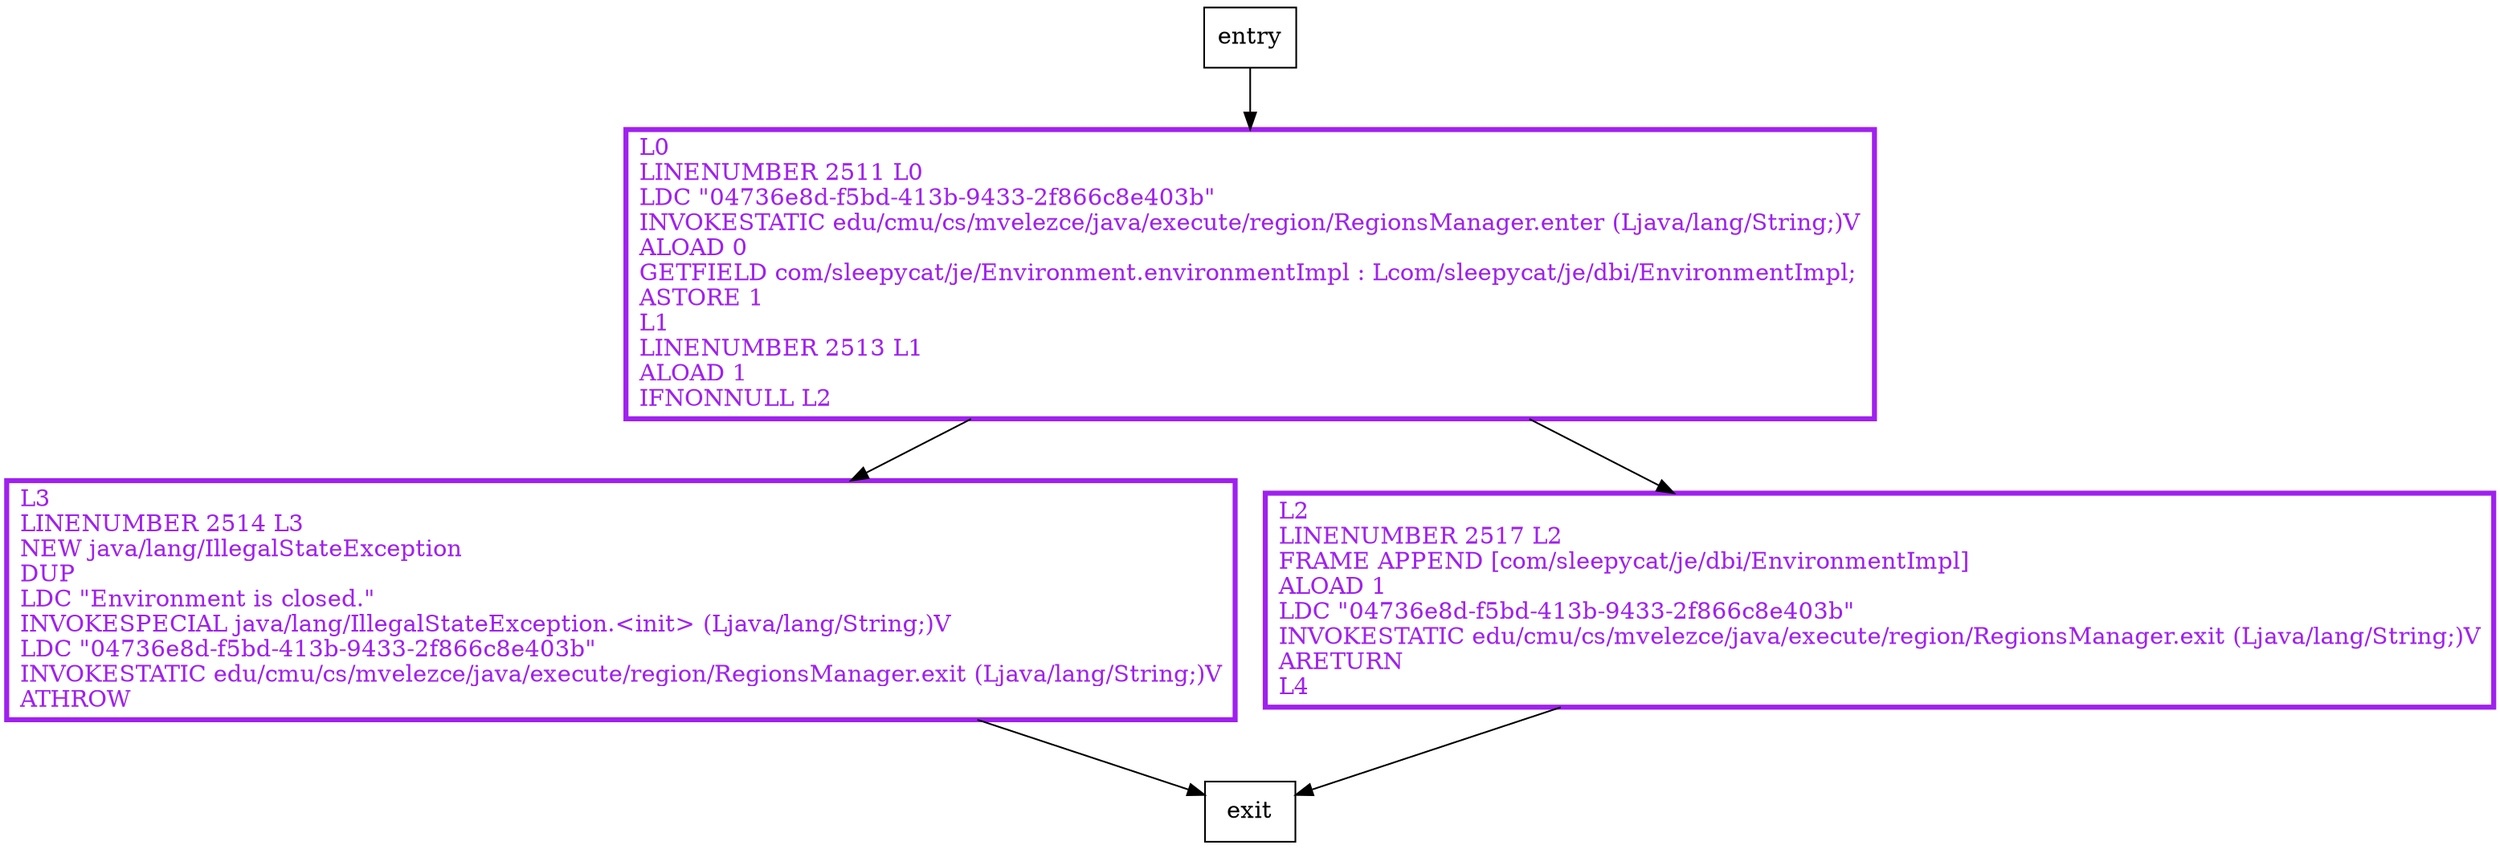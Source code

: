 digraph getNonNullEnvImpl {
node [shape=record];
1217611208 [label="L3\lLINENUMBER 2514 L3\lNEW java/lang/IllegalStateException\lDUP\lLDC \"Environment is closed.\"\lINVOKESPECIAL java/lang/IllegalStateException.\<init\> (Ljava/lang/String;)V\lLDC \"04736e8d-f5bd-413b-9433-2f866c8e403b\"\lINVOKESTATIC edu/cmu/cs/mvelezce/java/execute/region/RegionsManager.exit (Ljava/lang/String;)V\lATHROW\l"];
700389786 [label="L0\lLINENUMBER 2511 L0\lLDC \"04736e8d-f5bd-413b-9433-2f866c8e403b\"\lINVOKESTATIC edu/cmu/cs/mvelezce/java/execute/region/RegionsManager.enter (Ljava/lang/String;)V\lALOAD 0\lGETFIELD com/sleepycat/je/Environment.environmentImpl : Lcom/sleepycat/je/dbi/EnvironmentImpl;\lASTORE 1\lL1\lLINENUMBER 2513 L1\lALOAD 1\lIFNONNULL L2\l"];
332269339 [label="L2\lLINENUMBER 2517 L2\lFRAME APPEND [com/sleepycat/je/dbi/EnvironmentImpl]\lALOAD 1\lLDC \"04736e8d-f5bd-413b-9433-2f866c8e403b\"\lINVOKESTATIC edu/cmu/cs/mvelezce/java/execute/region/RegionsManager.exit (Ljava/lang/String;)V\lARETURN\lL4\l"];
entry;
exit;
1217611208 -> exit
entry -> 700389786
700389786 -> 1217611208
700389786 -> 332269339
332269339 -> exit
1217611208[fontcolor="purple", penwidth=3, color="purple"];
700389786[fontcolor="purple", penwidth=3, color="purple"];
332269339[fontcolor="purple", penwidth=3, color="purple"];
}
